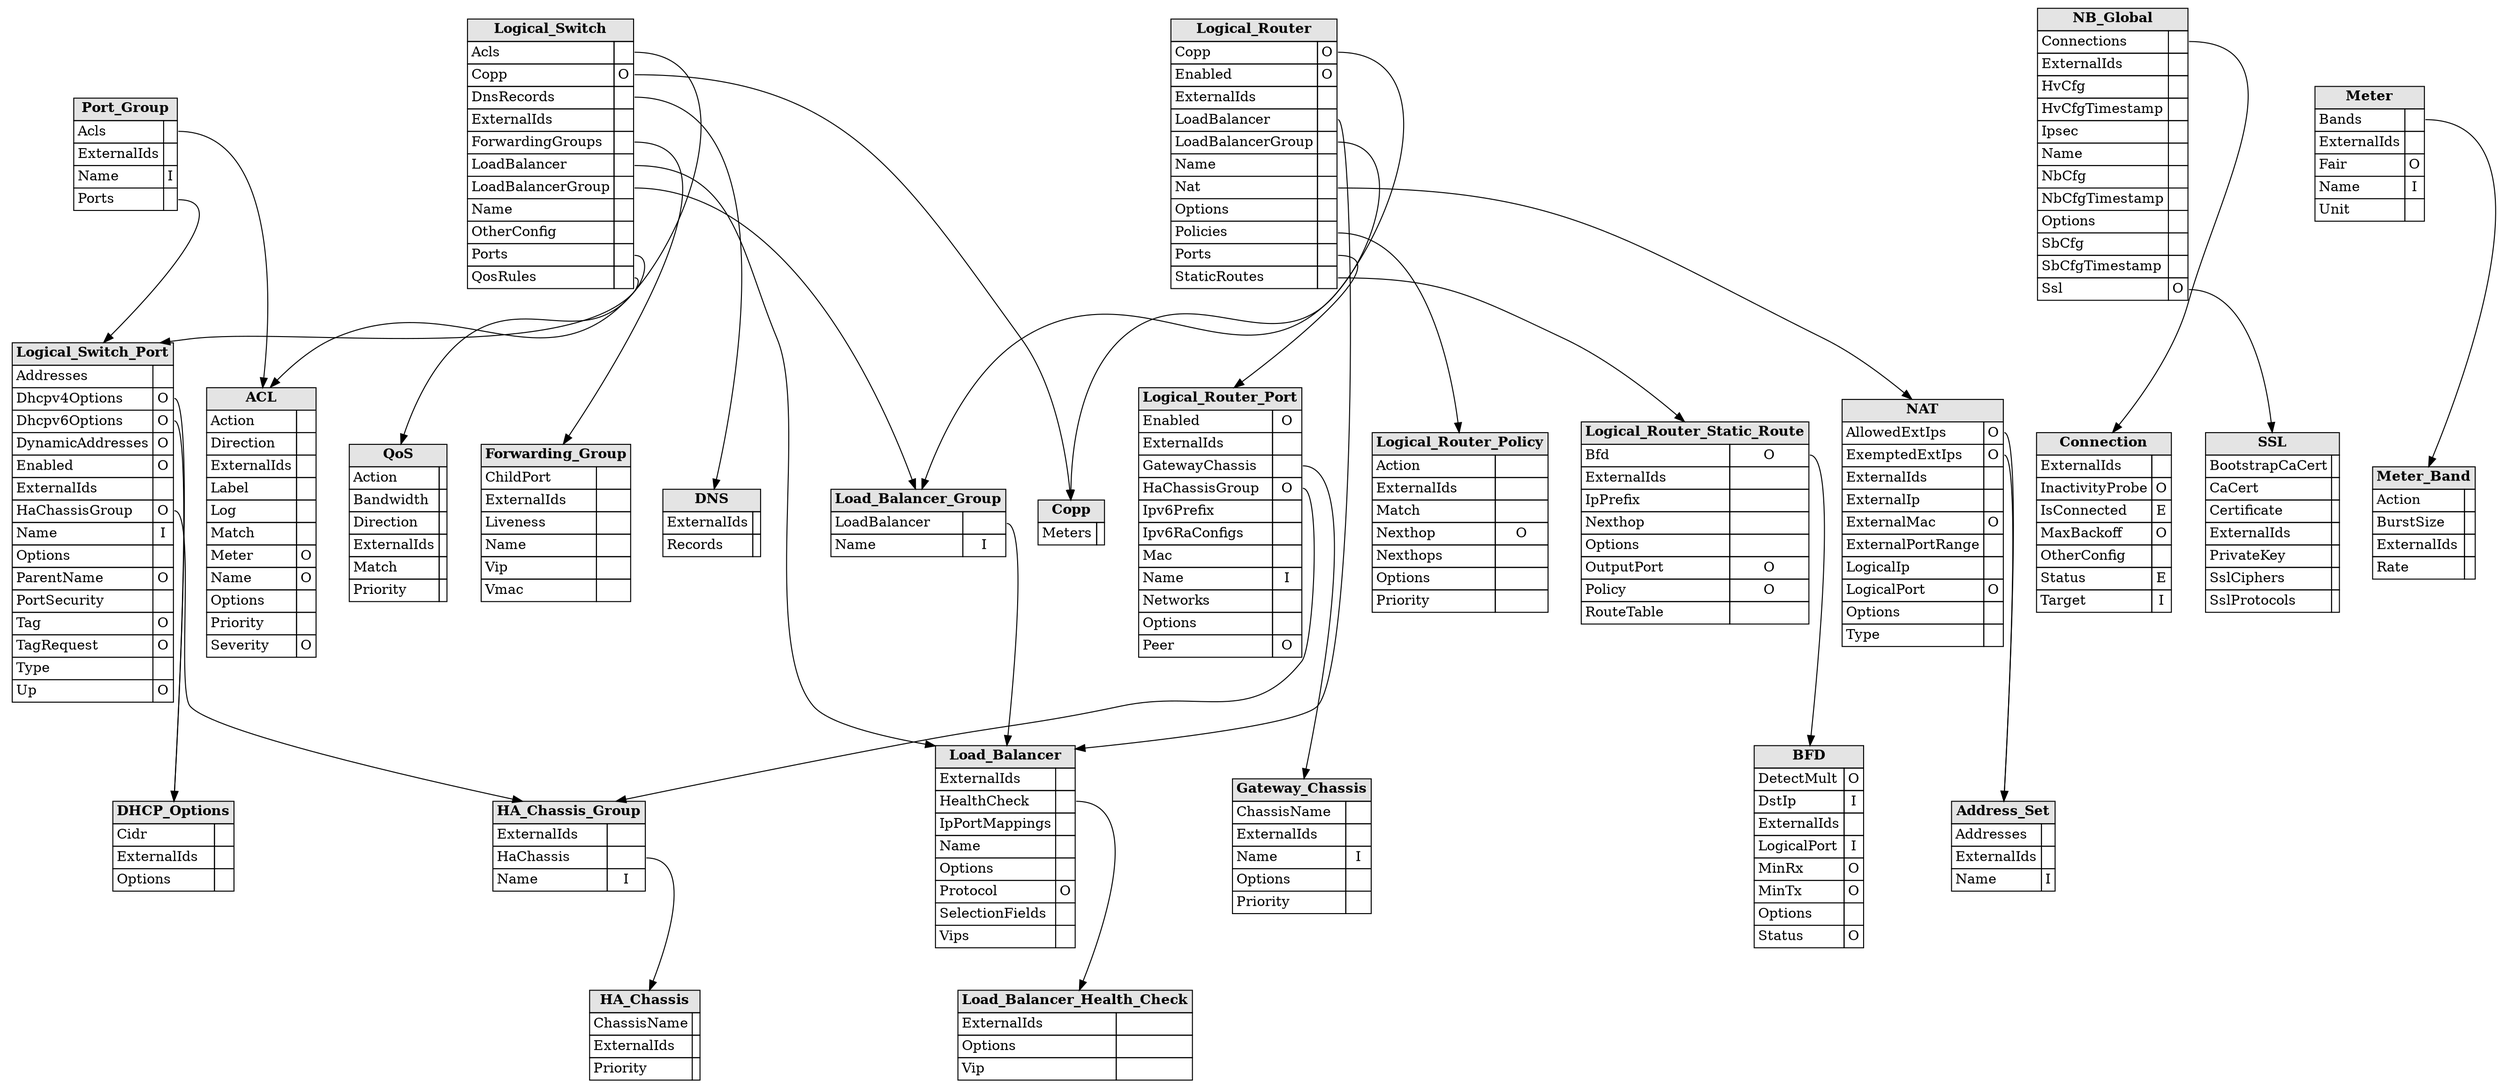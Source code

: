 digraph {
    concentrate=True;
    node [shape="none" fontsize="14"]
    edge [fontname="Helvetica,Arial,sans-serif"]
    ACL [tooltip="" label=<      
    <TABLE BORDER="0" CELLBORDER="1" CELLSPACING="0" CELLPADDING="3">
      <TR>
        <TD ALIGN="center" PORT="input" BGCOLOR="#E4E4E4" COLSPAN="2"><B>ACL</B></TD>
      </TR>
      <TR>
        <TD ALIGN="left">Action</TD><TD ></TD>
      </TR>
      <TR>
        <TD ALIGN="left">Direction</TD><TD ></TD>
      </TR>
      <TR>
        <TD ALIGN="left">ExternalIds</TD><TD ></TD>
      </TR>
      <TR>
        <TD ALIGN="left">Label</TD><TD ></TD>
      </TR>
      <TR>
        <TD ALIGN="left">Log</TD><TD ></TD>
      </TR>
      <TR>
        <TD ALIGN="left">Match</TD><TD ></TD>
      </TR>
      <TR>
        <TD ALIGN="left">Meter</TD><TD >O</TD>
      </TR>
      <TR>
        <TD ALIGN="left">Name</TD><TD >O</TD>
      </TR>
      <TR>
        <TD ALIGN="left">Options</TD><TD ></TD>
      </TR>
      <TR>
        <TD ALIGN="left">Priority</TD><TD ></TD>
      </TR>
      <TR>
        <TD ALIGN="left">Severity</TD><TD >O</TD>
      </TR>
    </TABLE>
    >];
    Address_Set [tooltip="" label=<      
    <TABLE BORDER="0" CELLBORDER="1" CELLSPACING="0" CELLPADDING="3">
      <TR>
        <TD ALIGN="center" PORT="input" BGCOLOR="#E4E4E4" COLSPAN="2"><B>Address_Set</B></TD>
      </TR>
      <TR>
        <TD ALIGN="left">Addresses</TD><TD ></TD>
      </TR>
      <TR>
        <TD ALIGN="left">ExternalIds</TD><TD ></TD>
      </TR>
      <TR>
        <TD ALIGN="left">Name</TD><TD >I</TD>
      </TR>
    </TABLE>
    >];
    BFD [tooltip="" label=<      
    <TABLE BORDER="0" CELLBORDER="1" CELLSPACING="0" CELLPADDING="3">
      <TR>
        <TD ALIGN="center" PORT="input" BGCOLOR="#E4E4E4" COLSPAN="2"><B>BFD</B></TD>
      </TR>
      <TR>
        <TD ALIGN="left">DetectMult</TD><TD >O</TD>
      </TR>
      <TR>
        <TD ALIGN="left">DstIp</TD><TD >I</TD>
      </TR>
      <TR>
        <TD ALIGN="left">ExternalIds</TD><TD ></TD>
      </TR>
      <TR>
        <TD ALIGN="left">LogicalPort</TD><TD >I</TD>
      </TR>
      <TR>
        <TD ALIGN="left">MinRx</TD><TD >O</TD>
      </TR>
      <TR>
        <TD ALIGN="left">MinTx</TD><TD >O</TD>
      </TR>
      <TR>
        <TD ALIGN="left">Options</TD><TD ></TD>
      </TR>
      <TR>
        <TD ALIGN="left">Status</TD><TD >O</TD>
      </TR>
    </TABLE>
    >];
    Connection [tooltip="" label=<      
    <TABLE BORDER="0" CELLBORDER="1" CELLSPACING="0" CELLPADDING="3">
      <TR>
        <TD ALIGN="center" PORT="input" BGCOLOR="#E4E4E4" COLSPAN="2"><B>Connection</B></TD>
      </TR>
      <TR>
        <TD ALIGN="left">ExternalIds</TD><TD ></TD>
      </TR>
      <TR>
        <TD ALIGN="left">InactivityProbe</TD><TD >O</TD>
      </TR>
      <TR>
        <TD ALIGN="left">IsConnected</TD><TD >E</TD>
      </TR>
      <TR>
        <TD ALIGN="left">MaxBackoff</TD><TD >O</TD>
      </TR>
      <TR>
        <TD ALIGN="left">OtherConfig</TD><TD ></TD>
      </TR>
      <TR>
        <TD ALIGN="left">Status</TD><TD >E</TD>
      </TR>
      <TR>
        <TD ALIGN="left">Target</TD><TD >I</TD>
      </TR>
    </TABLE>
    >];
    Copp [tooltip="" label=<      
    <TABLE BORDER="0" CELLBORDER="1" CELLSPACING="0" CELLPADDING="3">
      <TR>
        <TD ALIGN="center" PORT="input" BGCOLOR="#E4E4E4" COLSPAN="2"><B>Copp</B></TD>
      </TR>
      <TR>
        <TD ALIGN="left">Meters</TD><TD ></TD>
      </TR>
    </TABLE>
    >];
    DHCP_Options [tooltip="" label=<      
    <TABLE BORDER="0" CELLBORDER="1" CELLSPACING="0" CELLPADDING="3">
      <TR>
        <TD ALIGN="center" PORT="input" BGCOLOR="#E4E4E4" COLSPAN="2"><B>DHCP_Options</B></TD>
      </TR>
      <TR>
        <TD ALIGN="left">Cidr</TD><TD ></TD>
      </TR>
      <TR>
        <TD ALIGN="left">ExternalIds</TD><TD ></TD>
      </TR>
      <TR>
        <TD ALIGN="left">Options</TD><TD ></TD>
      </TR>
    </TABLE>
    >];
    DNS [tooltip="" label=<      
    <TABLE BORDER="0" CELLBORDER="1" CELLSPACING="0" CELLPADDING="3">
      <TR>
        <TD ALIGN="center" PORT="input" BGCOLOR="#E4E4E4" COLSPAN="2"><B>DNS</B></TD>
      </TR>
      <TR>
        <TD ALIGN="left">ExternalIds</TD><TD ></TD>
      </TR>
      <TR>
        <TD ALIGN="left">Records</TD><TD ></TD>
      </TR>
    </TABLE>
    >];
    Forwarding_Group [tooltip="" label=<      
    <TABLE BORDER="0" CELLBORDER="1" CELLSPACING="0" CELLPADDING="3">
      <TR>
        <TD ALIGN="center" PORT="input" BGCOLOR="#E4E4E4" COLSPAN="2"><B>Forwarding_Group</B></TD>
      </TR>
      <TR>
        <TD ALIGN="left">ChildPort</TD><TD ></TD>
      </TR>
      <TR>
        <TD ALIGN="left">ExternalIds</TD><TD ></TD>
      </TR>
      <TR>
        <TD ALIGN="left">Liveness</TD><TD ></TD>
      </TR>
      <TR>
        <TD ALIGN="left">Name</TD><TD ></TD>
      </TR>
      <TR>
        <TD ALIGN="left">Vip</TD><TD ></TD>
      </TR>
      <TR>
        <TD ALIGN="left">Vmac</TD><TD ></TD>
      </TR>
    </TABLE>
    >];
    Gateway_Chassis [tooltip="" label=<      
    <TABLE BORDER="0" CELLBORDER="1" CELLSPACING="0" CELLPADDING="3">
      <TR>
        <TD ALIGN="center" PORT="input" BGCOLOR="#E4E4E4" COLSPAN="2"><B>Gateway_Chassis</B></TD>
      </TR>
      <TR>
        <TD ALIGN="left">ChassisName</TD><TD ></TD>
      </TR>
      <TR>
        <TD ALIGN="left">ExternalIds</TD><TD ></TD>
      </TR>
      <TR>
        <TD ALIGN="left">Name</TD><TD >I</TD>
      </TR>
      <TR>
        <TD ALIGN="left">Options</TD><TD ></TD>
      </TR>
      <TR>
        <TD ALIGN="left">Priority</TD><TD ></TD>
      </TR>
    </TABLE>
    >];
    HA_Chassis [tooltip="" label=<      
    <TABLE BORDER="0" CELLBORDER="1" CELLSPACING="0" CELLPADDING="3">
      <TR>
        <TD ALIGN="center" PORT="input" BGCOLOR="#E4E4E4" COLSPAN="2"><B>HA_Chassis</B></TD>
      </TR>
      <TR>
        <TD ALIGN="left">ChassisName</TD><TD ></TD>
      </TR>
      <TR>
        <TD ALIGN="left">ExternalIds</TD><TD ></TD>
      </TR>
      <TR>
        <TD ALIGN="left">Priority</TD><TD ></TD>
      </TR>
    </TABLE>
    >];
    HA_Chassis_Group [tooltip="" label=<      
    <TABLE BORDER="0" CELLBORDER="1" CELLSPACING="0" CELLPADDING="3">
      <TR>
        <TD ALIGN="center" PORT="input" BGCOLOR="#E4E4E4" COLSPAN="2"><B>HA_Chassis_Group</B></TD>
      </TR>
      <TR>
        <TD ALIGN="left">ExternalIds</TD><TD ></TD>
      </TR>
      <TR>
        <TD ALIGN="left">HaChassis</TD><TD  PORT="O1"></TD>
      </TR>
      <TR>
        <TD ALIGN="left">Name</TD><TD >I</TD>
      </TR>
    </TABLE>
    >];
    Load_Balancer [tooltip="" label=<      
    <TABLE BORDER="0" CELLBORDER="1" CELLSPACING="0" CELLPADDING="3">
      <TR>
        <TD ALIGN="center" PORT="input" BGCOLOR="#E4E4E4" COLSPAN="2"><B>Load_Balancer</B></TD>
      </TR>
      <TR>
        <TD ALIGN="left">ExternalIds</TD><TD ></TD>
      </TR>
      <TR>
        <TD ALIGN="left">HealthCheck</TD><TD  PORT="O1"></TD>
      </TR>
      <TR>
        <TD ALIGN="left">IpPortMappings</TD><TD ></TD>
      </TR>
      <TR>
        <TD ALIGN="left">Name</TD><TD ></TD>
      </TR>
      <TR>
        <TD ALIGN="left">Options</TD><TD ></TD>
      </TR>
      <TR>
        <TD ALIGN="left">Protocol</TD><TD >O</TD>
      </TR>
      <TR>
        <TD ALIGN="left">SelectionFields</TD><TD ></TD>
      </TR>
      <TR>
        <TD ALIGN="left">Vips</TD><TD ></TD>
      </TR>
    </TABLE>
    >];
    Load_Balancer_Group [tooltip="" label=<      
    <TABLE BORDER="0" CELLBORDER="1" CELLSPACING="0" CELLPADDING="3">
      <TR>
        <TD ALIGN="center" PORT="input" BGCOLOR="#E4E4E4" COLSPAN="2"><B>Load_Balancer_Group</B></TD>
      </TR>
      <TR>
        <TD ALIGN="left">LoadBalancer</TD><TD  PORT="O0"></TD>
      </TR>
      <TR>
        <TD ALIGN="left">Name</TD><TD >I</TD>
      </TR>
    </TABLE>
    >];
    Load_Balancer_Health_Check [tooltip="" label=<      
    <TABLE BORDER="0" CELLBORDER="1" CELLSPACING="0" CELLPADDING="3">
      <TR>
        <TD ALIGN="center" PORT="input" BGCOLOR="#E4E4E4" COLSPAN="2"><B>Load_Balancer_Health_Check</B></TD>
      </TR>
      <TR>
        <TD ALIGN="left">ExternalIds</TD><TD ></TD>
      </TR>
      <TR>
        <TD ALIGN="left">Options</TD><TD ></TD>
      </TR>
      <TR>
        <TD ALIGN="left">Vip</TD><TD ></TD>
      </TR>
    </TABLE>
    >];
    Logical_Router [tooltip="" label=<      
    <TABLE BORDER="0" CELLBORDER="1" CELLSPACING="0" CELLPADDING="3">
      <TR>
        <TD ALIGN="center" PORT="input" BGCOLOR="#E4E4E4" COLSPAN="2"><B>Logical_Router</B></TD>
      </TR>
      <TR>
        <TD ALIGN="left">Copp</TD><TD  PORT="O0">O</TD>
      </TR>
      <TR>
        <TD ALIGN="left">Enabled</TD><TD >O</TD>
      </TR>
      <TR>
        <TD ALIGN="left">ExternalIds</TD><TD ></TD>
      </TR>
      <TR>
        <TD ALIGN="left">LoadBalancer</TD><TD  PORT="O3"></TD>
      </TR>
      <TR>
        <TD ALIGN="left">LoadBalancerGroup</TD><TD  PORT="O4"></TD>
      </TR>
      <TR>
        <TD ALIGN="left">Name</TD><TD ></TD>
      </TR>
      <TR>
        <TD ALIGN="left">Nat</TD><TD  PORT="O6"></TD>
      </TR>
      <TR>
        <TD ALIGN="left">Options</TD><TD ></TD>
      </TR>
      <TR>
        <TD ALIGN="left">Policies</TD><TD  PORT="O8"></TD>
      </TR>
      <TR>
        <TD ALIGN="left">Ports</TD><TD  PORT="O9"></TD>
      </TR>
      <TR>
        <TD ALIGN="left">StaticRoutes</TD><TD  PORT="O10"></TD>
      </TR>
    </TABLE>
    >];
    Logical_Router_Policy [tooltip="" label=<      
    <TABLE BORDER="0" CELLBORDER="1" CELLSPACING="0" CELLPADDING="3">
      <TR>
        <TD ALIGN="center" PORT="input" BGCOLOR="#E4E4E4" COLSPAN="2"><B>Logical_Router_Policy</B></TD>
      </TR>
      <TR>
        <TD ALIGN="left">Action</TD><TD ></TD>
      </TR>
      <TR>
        <TD ALIGN="left">ExternalIds</TD><TD ></TD>
      </TR>
      <TR>
        <TD ALIGN="left">Match</TD><TD ></TD>
      </TR>
      <TR>
        <TD ALIGN="left">Nexthop</TD><TD >O</TD>
      </TR>
      <TR>
        <TD ALIGN="left">Nexthops</TD><TD ></TD>
      </TR>
      <TR>
        <TD ALIGN="left">Options</TD><TD ></TD>
      </TR>
      <TR>
        <TD ALIGN="left">Priority</TD><TD ></TD>
      </TR>
    </TABLE>
    >];
    Logical_Router_Port [tooltip="" label=<      
    <TABLE BORDER="0" CELLBORDER="1" CELLSPACING="0" CELLPADDING="3">
      <TR>
        <TD ALIGN="center" PORT="input" BGCOLOR="#E4E4E4" COLSPAN="2"><B>Logical_Router_Port</B></TD>
      </TR>
      <TR>
        <TD ALIGN="left">Enabled</TD><TD >O</TD>
      </TR>
      <TR>
        <TD ALIGN="left">ExternalIds</TD><TD ></TD>
      </TR>
      <TR>
        <TD ALIGN="left">GatewayChassis</TD><TD  PORT="O2"></TD>
      </TR>
      <TR>
        <TD ALIGN="left">HaChassisGroup</TD><TD  PORT="O3">O</TD>
      </TR>
      <TR>
        <TD ALIGN="left">Ipv6Prefix</TD><TD ></TD>
      </TR>
      <TR>
        <TD ALIGN="left">Ipv6RaConfigs</TD><TD ></TD>
      </TR>
      <TR>
        <TD ALIGN="left">Mac</TD><TD ></TD>
      </TR>
      <TR>
        <TD ALIGN="left">Name</TD><TD >I</TD>
      </TR>
      <TR>
        <TD ALIGN="left">Networks</TD><TD ></TD>
      </TR>
      <TR>
        <TD ALIGN="left">Options</TD><TD ></TD>
      </TR>
      <TR>
        <TD ALIGN="left">Peer</TD><TD >O</TD>
      </TR>
    </TABLE>
    >];
    Logical_Router_Static_Route [tooltip="" label=<      
    <TABLE BORDER="0" CELLBORDER="1" CELLSPACING="0" CELLPADDING="3">
      <TR>
        <TD ALIGN="center" PORT="input" BGCOLOR="#E4E4E4" COLSPAN="2"><B>Logical_Router_Static_Route</B></TD>
      </TR>
      <TR>
        <TD ALIGN="left">Bfd</TD><TD  PORT="O0">O</TD>
      </TR>
      <TR>
        <TD ALIGN="left">ExternalIds</TD><TD ></TD>
      </TR>
      <TR>
        <TD ALIGN="left">IpPrefix</TD><TD ></TD>
      </TR>
      <TR>
        <TD ALIGN="left">Nexthop</TD><TD ></TD>
      </TR>
      <TR>
        <TD ALIGN="left">Options</TD><TD ></TD>
      </TR>
      <TR>
        <TD ALIGN="left">OutputPort</TD><TD >O</TD>
      </TR>
      <TR>
        <TD ALIGN="left">Policy</TD><TD >O</TD>
      </TR>
      <TR>
        <TD ALIGN="left">RouteTable</TD><TD ></TD>
      </TR>
    </TABLE>
    >];
    Logical_Switch [tooltip="" label=<      
    <TABLE BORDER="0" CELLBORDER="1" CELLSPACING="0" CELLPADDING="3">
      <TR>
        <TD ALIGN="center" PORT="input" BGCOLOR="#E4E4E4" COLSPAN="2"><B>Logical_Switch</B></TD>
      </TR>
      <TR>
        <TD ALIGN="left">Acls</TD><TD  PORT="O0"></TD>
      </TR>
      <TR>
        <TD ALIGN="left">Copp</TD><TD  PORT="O1">O</TD>
      </TR>
      <TR>
        <TD ALIGN="left">DnsRecords</TD><TD  PORT="O2"></TD>
      </TR>
      <TR>
        <TD ALIGN="left">ExternalIds</TD><TD ></TD>
      </TR>
      <TR>
        <TD ALIGN="left">ForwardingGroups</TD><TD  PORT="O4"></TD>
      </TR>
      <TR>
        <TD ALIGN="left">LoadBalancer</TD><TD  PORT="O5"></TD>
      </TR>
      <TR>
        <TD ALIGN="left">LoadBalancerGroup</TD><TD  PORT="O6"></TD>
      </TR>
      <TR>
        <TD ALIGN="left">Name</TD><TD ></TD>
      </TR>
      <TR>
        <TD ALIGN="left">OtherConfig</TD><TD ></TD>
      </TR>
      <TR>
        <TD ALIGN="left">Ports</TD><TD  PORT="O9"></TD>
      </TR>
      <TR>
        <TD ALIGN="left">QosRules</TD><TD  PORT="O10"></TD>
      </TR>
    </TABLE>
    >];
    Logical_Switch_Port [tooltip="" label=<      
    <TABLE BORDER="0" CELLBORDER="1" CELLSPACING="0" CELLPADDING="3">
      <TR>
        <TD ALIGN="center" PORT="input" BGCOLOR="#E4E4E4" COLSPAN="2"><B>Logical_Switch_Port</B></TD>
      </TR>
      <TR>
        <TD ALIGN="left">Addresses</TD><TD ></TD>
      </TR>
      <TR>
        <TD ALIGN="left">Dhcpv4Options</TD><TD  PORT="O1">O</TD>
      </TR>
      <TR>
        <TD ALIGN="left">Dhcpv6Options</TD><TD  PORT="O2">O</TD>
      </TR>
      <TR>
        <TD ALIGN="left">DynamicAddresses</TD><TD >O</TD>
      </TR>
      <TR>
        <TD ALIGN="left">Enabled</TD><TD >O</TD>
      </TR>
      <TR>
        <TD ALIGN="left">ExternalIds</TD><TD ></TD>
      </TR>
      <TR>
        <TD ALIGN="left">HaChassisGroup</TD><TD  PORT="O6">O</TD>
      </TR>
      <TR>
        <TD ALIGN="left">Name</TD><TD >I</TD>
      </TR>
      <TR>
        <TD ALIGN="left">Options</TD><TD ></TD>
      </TR>
      <TR>
        <TD ALIGN="left">ParentName</TD><TD >O</TD>
      </TR>
      <TR>
        <TD ALIGN="left">PortSecurity</TD><TD ></TD>
      </TR>
      <TR>
        <TD ALIGN="left">Tag</TD><TD >O</TD>
      </TR>
      <TR>
        <TD ALIGN="left">TagRequest</TD><TD >O</TD>
      </TR>
      <TR>
        <TD ALIGN="left">Type</TD><TD ></TD>
      </TR>
      <TR>
        <TD ALIGN="left">Up</TD><TD >O</TD>
      </TR>
    </TABLE>
    >];
    Meter [tooltip="" label=<      
    <TABLE BORDER="0" CELLBORDER="1" CELLSPACING="0" CELLPADDING="3">
      <TR>
        <TD ALIGN="center" PORT="input" BGCOLOR="#E4E4E4" COLSPAN="2"><B>Meter</B></TD>
      </TR>
      <TR>
        <TD ALIGN="left">Bands</TD><TD  PORT="O0"></TD>
      </TR>
      <TR>
        <TD ALIGN="left">ExternalIds</TD><TD ></TD>
      </TR>
      <TR>
        <TD ALIGN="left">Fair</TD><TD >O</TD>
      </TR>
      <TR>
        <TD ALIGN="left">Name</TD><TD >I</TD>
      </TR>
      <TR>
        <TD ALIGN="left">Unit</TD><TD ></TD>
      </TR>
    </TABLE>
    >];
    Meter_Band [tooltip="" label=<      
    <TABLE BORDER="0" CELLBORDER="1" CELLSPACING="0" CELLPADDING="3">
      <TR>
        <TD ALIGN="center" PORT="input" BGCOLOR="#E4E4E4" COLSPAN="2"><B>Meter_Band</B></TD>
      </TR>
      <TR>
        <TD ALIGN="left">Action</TD><TD ></TD>
      </TR>
      <TR>
        <TD ALIGN="left">BurstSize</TD><TD ></TD>
      </TR>
      <TR>
        <TD ALIGN="left">ExternalIds</TD><TD ></TD>
      </TR>
      <TR>
        <TD ALIGN="left">Rate</TD><TD ></TD>
      </TR>
    </TABLE>
    >];
    NAT [tooltip="" label=<      
    <TABLE BORDER="0" CELLBORDER="1" CELLSPACING="0" CELLPADDING="3">
      <TR>
        <TD ALIGN="center" PORT="input" BGCOLOR="#E4E4E4" COLSPAN="2"><B>NAT</B></TD>
      </TR>
      <TR>
        <TD ALIGN="left">AllowedExtIps</TD><TD  PORT="O0">O</TD>
      </TR>
      <TR>
        <TD ALIGN="left">ExemptedExtIps</TD><TD  PORT="O1">O</TD>
      </TR>
      <TR>
        <TD ALIGN="left">ExternalIds</TD><TD ></TD>
      </TR>
      <TR>
        <TD ALIGN="left">ExternalIp</TD><TD ></TD>
      </TR>
      <TR>
        <TD ALIGN="left">ExternalMac</TD><TD >O</TD>
      </TR>
      <TR>
        <TD ALIGN="left">ExternalPortRange</TD><TD ></TD>
      </TR>
      <TR>
        <TD ALIGN="left">LogicalIp</TD><TD ></TD>
      </TR>
      <TR>
        <TD ALIGN="left">LogicalPort</TD><TD >O</TD>
      </TR>
      <TR>
        <TD ALIGN="left">Options</TD><TD ></TD>
      </TR>
      <TR>
        <TD ALIGN="left">Type</TD><TD ></TD>
      </TR>
    </TABLE>
    >];
    NB_Global [tooltip="" label=<      
    <TABLE BORDER="0" CELLBORDER="1" CELLSPACING="0" CELLPADDING="3">
      <TR>
        <TD ALIGN="center" PORT="input" BGCOLOR="#E4E4E4" COLSPAN="2"><B>NB_Global</B></TD>
      </TR>
      <TR>
        <TD ALIGN="left">Connections</TD><TD  PORT="O0"></TD>
      </TR>
      <TR>
        <TD ALIGN="left">ExternalIds</TD><TD ></TD>
      </TR>
      <TR>
        <TD ALIGN="left">HvCfg</TD><TD ></TD>
      </TR>
      <TR>
        <TD ALIGN="left">HvCfgTimestamp</TD><TD ></TD>
      </TR>
      <TR>
        <TD ALIGN="left">Ipsec</TD><TD ></TD>
      </TR>
      <TR>
        <TD ALIGN="left">Name</TD><TD ></TD>
      </TR>
      <TR>
        <TD ALIGN="left">NbCfg</TD><TD ></TD>
      </TR>
      <TR>
        <TD ALIGN="left">NbCfgTimestamp</TD><TD ></TD>
      </TR>
      <TR>
        <TD ALIGN="left">Options</TD><TD ></TD>
      </TR>
      <TR>
        <TD ALIGN="left">SbCfg</TD><TD ></TD>
      </TR>
      <TR>
        <TD ALIGN="left">SbCfgTimestamp</TD><TD ></TD>
      </TR>
      <TR>
        <TD ALIGN="left">Ssl</TD><TD  PORT="O11">O</TD>
      </TR>
    </TABLE>
    >];
    Port_Group [tooltip="" label=<      
    <TABLE BORDER="0" CELLBORDER="1" CELLSPACING="0" CELLPADDING="3">
      <TR>
        <TD ALIGN="center" PORT="input" BGCOLOR="#E4E4E4" COLSPAN="2"><B>Port_Group</B></TD>
      </TR>
      <TR>
        <TD ALIGN="left">Acls</TD><TD  PORT="O0"></TD>
      </TR>
      <TR>
        <TD ALIGN="left">ExternalIds</TD><TD ></TD>
      </TR>
      <TR>
        <TD ALIGN="left">Name</TD><TD >I</TD>
      </TR>
      <TR>
        <TD ALIGN="left">Ports</TD><TD  PORT="O3"></TD>
      </TR>
    </TABLE>
    >];
    QoS [tooltip="" label=<      
    <TABLE BORDER="0" CELLBORDER="1" CELLSPACING="0" CELLPADDING="3">
      <TR>
        <TD ALIGN="center" PORT="input" BGCOLOR="#E4E4E4" COLSPAN="2"><B>QoS</B></TD>
      </TR>
      <TR>
        <TD ALIGN="left">Action</TD><TD ></TD>
      </TR>
      <TR>
        <TD ALIGN="left">Bandwidth</TD><TD ></TD>
      </TR>
      <TR>
        <TD ALIGN="left">Direction</TD><TD ></TD>
      </TR>
      <TR>
        <TD ALIGN="left">ExternalIds</TD><TD ></TD>
      </TR>
      <TR>
        <TD ALIGN="left">Match</TD><TD ></TD>
      </TR>
      <TR>
        <TD ALIGN="left">Priority</TD><TD ></TD>
      </TR>
    </TABLE>
    >];
    SSL [tooltip="" label=<      
    <TABLE BORDER="0" CELLBORDER="1" CELLSPACING="0" CELLPADDING="3">
      <TR>
        <TD ALIGN="center" PORT="input" BGCOLOR="#E4E4E4" COLSPAN="2"><B>SSL</B></TD>
      </TR>
      <TR>
        <TD ALIGN="left">BootstrapCaCert</TD><TD ></TD>
      </TR>
      <TR>
        <TD ALIGN="left">CaCert</TD><TD ></TD>
      </TR>
      <TR>
        <TD ALIGN="left">Certificate</TD><TD ></TD>
      </TR>
      <TR>
        <TD ALIGN="left">ExternalIds</TD><TD ></TD>
      </TR>
      <TR>
        <TD ALIGN="left">PrivateKey</TD><TD ></TD>
      </TR>
      <TR>
        <TD ALIGN="left">SslCiphers</TD><TD ></TD>
      </TR>
      <TR>
        <TD ALIGN="left">SslProtocols</TD><TD ></TD>
      </TR>
    </TABLE>
    >];

    HA_Chassis_Group:O1:e -> HA_Chassis:input:c 
    Load_Balancer:O1:e -> Load_Balancer_Health_Check:input:c 
    Load_Balancer_Group:O0:e -> Load_Balancer:input:c 
    Logical_Router:O0:e -> Copp:input:c 
    Logical_Router:O3:e -> Load_Balancer:input:c 
    Logical_Router:O4:e -> Load_Balancer_Group:input:c 
    Logical_Router:O6:e -> NAT:input:c 
    Logical_Router:O8:e -> Logical_Router_Policy:input:c 
    Logical_Router:O9:e -> Logical_Router_Port:input:c 
    Logical_Router:O10:e -> Logical_Router_Static_Route:input:c 
    Logical_Router_Port:O2:e -> Gateway_Chassis:input:c 
    Logical_Router_Port:O3:e -> HA_Chassis_Group:input:c 
    Logical_Router_Static_Route:O0:e -> BFD:input:c 
    Logical_Switch:O0:e -> ACL:input:c 
    Logical_Switch:O1:e -> Copp:input:c 
    Logical_Switch:O2:e -> DNS:input:c 
    Logical_Switch:O4:e -> Forwarding_Group:input:c 
    Logical_Switch:O5:e -> Load_Balancer:input:c 
    Logical_Switch:O6:e -> Load_Balancer_Group:input:c 
    Logical_Switch:O9:e -> Logical_Switch_Port:input:c 
    Logical_Switch:O10:e -> QoS:input:c 
    Logical_Switch_Port:O1:e -> DHCP_Options:input:c 
    Logical_Switch_Port:O2:e -> DHCP_Options:input:c 
    Logical_Switch_Port:O6:e -> HA_Chassis_Group:input:c 
    Meter:O0:e -> Meter_Band:input:c 
    NAT:O0:e -> Address_Set:input:c 
    NAT:O1:e -> Address_Set:input:c 
    NB_Global:O0:e -> Connection:input:c 
    NB_Global:O11:e -> SSL:input:c 
    Port_Group:O0:e -> ACL:input:c 
    Port_Group:O3:e -> Logical_Switch_Port:input:c 
}
